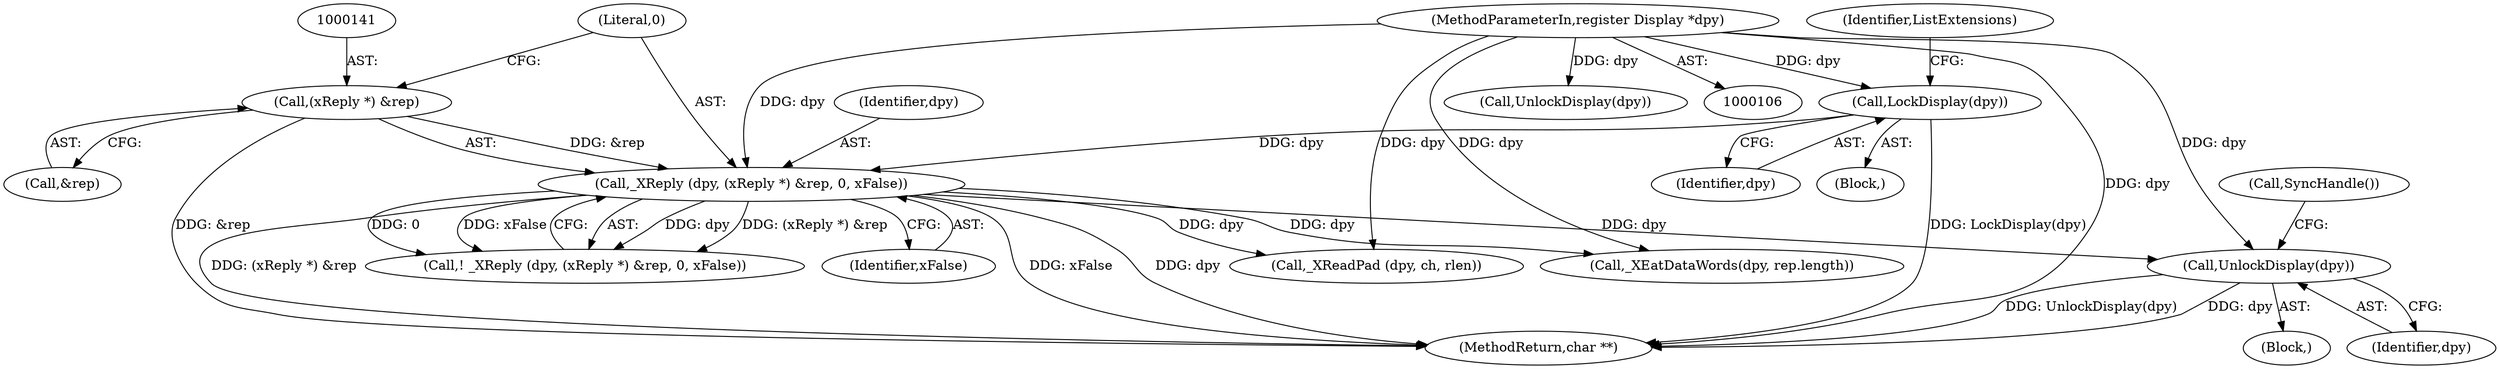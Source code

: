 digraph "0_libx11_b469da1430cdcee06e31c6251b83aede072a1ff0_1@pointer" {
"1000147" [label="(Call,UnlockDisplay(dpy))"];
"1000138" [label="(Call,_XReply (dpy, (xReply *) &rep, 0, xFalse))"];
"1000131" [label="(Call,LockDisplay(dpy))"];
"1000107" [label="(MethodParameterIn,register Display *dpy)"];
"1000140" [label="(Call,(xReply *) &rep)"];
"1000279" [label="(MethodReturn,char **)"];
"1000139" [label="(Identifier,dpy)"];
"1000212" [label="(Call,UnlockDisplay(dpy))"];
"1000137" [label="(Call,! _XReply (dpy, (xReply *) &rep, 0, xFalse))"];
"1000109" [label="(Block,)"];
"1000140" [label="(Call,(xReply *) &rep)"];
"1000219" [label="(Call,_XReadPad (dpy, ch, rlen))"];
"1000142" [label="(Call,&rep)"];
"1000148" [label="(Identifier,dpy)"];
"1000147" [label="(Call,UnlockDisplay(dpy))"];
"1000138" [label="(Call,_XReply (dpy, (xReply *) &rep, 0, xFalse))"];
"1000146" [label="(Block,)"];
"1000131" [label="(Call,LockDisplay(dpy))"];
"1000107" [label="(MethodParameterIn,register Display *dpy)"];
"1000207" [label="(Call,_XEatDataWords(dpy, rep.length))"];
"1000149" [label="(Call,SyncHandle())"];
"1000134" [label="(Identifier,ListExtensions)"];
"1000132" [label="(Identifier,dpy)"];
"1000145" [label="(Identifier,xFalse)"];
"1000144" [label="(Literal,0)"];
"1000147" -> "1000146"  [label="AST: "];
"1000147" -> "1000148"  [label="CFG: "];
"1000148" -> "1000147"  [label="AST: "];
"1000149" -> "1000147"  [label="CFG: "];
"1000147" -> "1000279"  [label="DDG: dpy"];
"1000147" -> "1000279"  [label="DDG: UnlockDisplay(dpy)"];
"1000138" -> "1000147"  [label="DDG: dpy"];
"1000107" -> "1000147"  [label="DDG: dpy"];
"1000138" -> "1000137"  [label="AST: "];
"1000138" -> "1000145"  [label="CFG: "];
"1000139" -> "1000138"  [label="AST: "];
"1000140" -> "1000138"  [label="AST: "];
"1000144" -> "1000138"  [label="AST: "];
"1000145" -> "1000138"  [label="AST: "];
"1000137" -> "1000138"  [label="CFG: "];
"1000138" -> "1000279"  [label="DDG: dpy"];
"1000138" -> "1000279"  [label="DDG: (xReply *) &rep"];
"1000138" -> "1000279"  [label="DDG: xFalse"];
"1000138" -> "1000137"  [label="DDG: dpy"];
"1000138" -> "1000137"  [label="DDG: (xReply *) &rep"];
"1000138" -> "1000137"  [label="DDG: 0"];
"1000138" -> "1000137"  [label="DDG: xFalse"];
"1000131" -> "1000138"  [label="DDG: dpy"];
"1000107" -> "1000138"  [label="DDG: dpy"];
"1000140" -> "1000138"  [label="DDG: &rep"];
"1000138" -> "1000207"  [label="DDG: dpy"];
"1000138" -> "1000219"  [label="DDG: dpy"];
"1000131" -> "1000109"  [label="AST: "];
"1000131" -> "1000132"  [label="CFG: "];
"1000132" -> "1000131"  [label="AST: "];
"1000134" -> "1000131"  [label="CFG: "];
"1000131" -> "1000279"  [label="DDG: LockDisplay(dpy)"];
"1000107" -> "1000131"  [label="DDG: dpy"];
"1000107" -> "1000106"  [label="AST: "];
"1000107" -> "1000279"  [label="DDG: dpy"];
"1000107" -> "1000207"  [label="DDG: dpy"];
"1000107" -> "1000212"  [label="DDG: dpy"];
"1000107" -> "1000219"  [label="DDG: dpy"];
"1000140" -> "1000142"  [label="CFG: "];
"1000141" -> "1000140"  [label="AST: "];
"1000142" -> "1000140"  [label="AST: "];
"1000144" -> "1000140"  [label="CFG: "];
"1000140" -> "1000279"  [label="DDG: &rep"];
}
